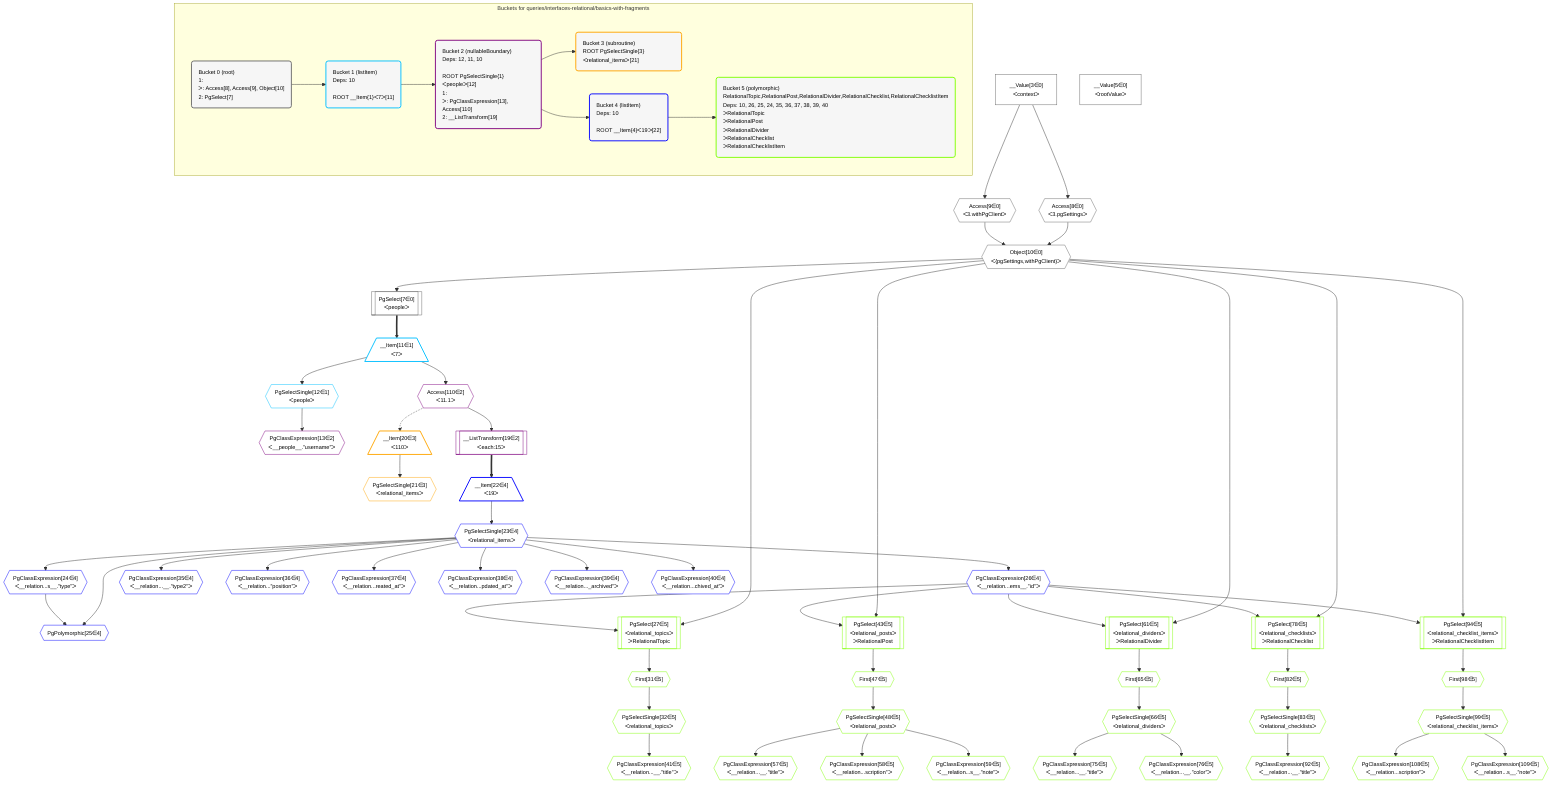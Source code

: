 %%{init: {'themeVariables': { 'fontSize': '12px'}}}%%
graph TD
    classDef path fill:#eee,stroke:#000,color:#000
    classDef plan fill:#fff,stroke-width:1px,color:#000
    classDef itemplan fill:#fff,stroke-width:2px,color:#000
    classDef unbatchedplan fill:#dff,stroke-width:1px,color:#000
    classDef sideeffectplan fill:#fcc,stroke-width:2px,color:#000
    classDef bucket fill:#f6f6f6,color:#000,stroke-width:2px,text-align:left


    %% define steps
    __Value3["__Value[3∈0]<br />ᐸcontextᐳ"]:::plan
    __Value5["__Value[5∈0]<br />ᐸrootValueᐳ"]:::plan
    Access8{{"Access[8∈0]<br />ᐸ3.pgSettingsᐳ"}}:::plan
    Access9{{"Access[9∈0]<br />ᐸ3.withPgClientᐳ"}}:::plan
    Object10{{"Object[10∈0]<br />ᐸ{pgSettings,withPgClient}ᐳ"}}:::plan
    PgSelect7[["PgSelect[7∈0]<br />ᐸpeopleᐳ"]]:::plan
    __Item11[/"__Item[11∈1]<br />ᐸ7ᐳ"\]:::itemplan
    PgSelectSingle12{{"PgSelectSingle[12∈1]<br />ᐸpeopleᐳ"}}:::plan
    PgClassExpression13{{"PgClassExpression[13∈2]<br />ᐸ__people__.”username”ᐳ"}}:::plan
    Access110{{"Access[110∈2]<br />ᐸ11.1ᐳ"}}:::plan
    __ListTransform19[["__ListTransform[19∈2]<br />ᐸeach:15ᐳ"]]:::plan
    __Item20[/"__Item[20∈3]<br />ᐸ110ᐳ"\]:::itemplan
    PgSelectSingle21{{"PgSelectSingle[21∈3]<br />ᐸrelational_itemsᐳ"}}:::plan
    __Item22[/"__Item[22∈4]<br />ᐸ19ᐳ"\]:::itemplan
    PgSelectSingle23{{"PgSelectSingle[23∈4]<br />ᐸrelational_itemsᐳ"}}:::plan
    PgClassExpression24{{"PgClassExpression[24∈4]<br />ᐸ__relation...s__.”type”ᐳ"}}:::plan
    PgPolymorphic25{{"PgPolymorphic[25∈4]"}}:::plan
    PgClassExpression26{{"PgClassExpression[26∈4]<br />ᐸ__relation...ems__.”id”ᐳ"}}:::plan
    PgSelect27[["PgSelect[27∈5]<br />ᐸrelational_topicsᐳ<br />ᐳRelationalTopic"]]:::plan
    First31{{"First[31∈5]"}}:::plan
    PgSelectSingle32{{"PgSelectSingle[32∈5]<br />ᐸrelational_topicsᐳ"}}:::plan
    PgClassExpression35{{"PgClassExpression[35∈4]<br />ᐸ__relation...__.”type2”ᐳ"}}:::plan
    PgClassExpression36{{"PgClassExpression[36∈4]<br />ᐸ__relation...”position”ᐳ"}}:::plan
    PgClassExpression37{{"PgClassExpression[37∈4]<br />ᐸ__relation...reated_at”ᐳ"}}:::plan
    PgClassExpression38{{"PgClassExpression[38∈4]<br />ᐸ__relation...pdated_at”ᐳ"}}:::plan
    PgClassExpression39{{"PgClassExpression[39∈4]<br />ᐸ__relation..._archived”ᐳ"}}:::plan
    PgClassExpression40{{"PgClassExpression[40∈4]<br />ᐸ__relation...chived_at”ᐳ"}}:::plan
    PgClassExpression41{{"PgClassExpression[41∈5]<br />ᐸ__relation...__.”title”ᐳ"}}:::plan
    PgSelect43[["PgSelect[43∈5]<br />ᐸrelational_postsᐳ<br />ᐳRelationalPost"]]:::plan
    First47{{"First[47∈5]"}}:::plan
    PgSelectSingle48{{"PgSelectSingle[48∈5]<br />ᐸrelational_postsᐳ"}}:::plan
    PgClassExpression57{{"PgClassExpression[57∈5]<br />ᐸ__relation...__.”title”ᐳ"}}:::plan
    PgClassExpression58{{"PgClassExpression[58∈5]<br />ᐸ__relation...scription”ᐳ"}}:::plan
    PgClassExpression59{{"PgClassExpression[59∈5]<br />ᐸ__relation...s__.”note”ᐳ"}}:::plan
    PgSelect61[["PgSelect[61∈5]<br />ᐸrelational_dividersᐳ<br />ᐳRelationalDivider"]]:::plan
    First65{{"First[65∈5]"}}:::plan
    PgSelectSingle66{{"PgSelectSingle[66∈5]<br />ᐸrelational_dividersᐳ"}}:::plan
    PgClassExpression75{{"PgClassExpression[75∈5]<br />ᐸ__relation...__.”title”ᐳ"}}:::plan
    PgClassExpression76{{"PgClassExpression[76∈5]<br />ᐸ__relation...__.”color”ᐳ"}}:::plan
    PgSelect78[["PgSelect[78∈5]<br />ᐸrelational_checklistsᐳ<br />ᐳRelationalChecklist"]]:::plan
    First82{{"First[82∈5]"}}:::plan
    PgSelectSingle83{{"PgSelectSingle[83∈5]<br />ᐸrelational_checklistsᐳ"}}:::plan
    PgClassExpression92{{"PgClassExpression[92∈5]<br />ᐸ__relation...__.”title”ᐳ"}}:::plan
    PgSelect94[["PgSelect[94∈5]<br />ᐸrelational_checklist_itemsᐳ<br />ᐳRelationalChecklistItem"]]:::plan
    First98{{"First[98∈5]"}}:::plan
    PgSelectSingle99{{"PgSelectSingle[99∈5]<br />ᐸrelational_checklist_itemsᐳ"}}:::plan
    PgClassExpression108{{"PgClassExpression[108∈5]<br />ᐸ__relation...scription”ᐳ"}}:::plan
    PgClassExpression109{{"PgClassExpression[109∈5]<br />ᐸ__relation...s__.”note”ᐳ"}}:::plan

    %% plan dependencies
    __Value3 --> Access8
    __Value3 --> Access9
    Access8 & Access9 --> Object10
    Object10 --> PgSelect7
    PgSelect7 ==> __Item11
    __Item11 --> PgSelectSingle12
    PgSelectSingle12 --> PgClassExpression13
    __Item11 --> Access110
    Access110 --> __ListTransform19
    Access110 -.-> __Item20
    __Item20 --> PgSelectSingle21
    __ListTransform19 ==> __Item22
    __Item22 --> PgSelectSingle23
    PgSelectSingle23 --> PgClassExpression24
    PgSelectSingle23 & PgClassExpression24 --> PgPolymorphic25
    PgSelectSingle23 --> PgClassExpression26
    Object10 & PgClassExpression26 --> PgSelect27
    PgSelect27 --> First31
    First31 --> PgSelectSingle32
    PgSelectSingle23 --> PgClassExpression35
    PgSelectSingle23 --> PgClassExpression36
    PgSelectSingle23 --> PgClassExpression37
    PgSelectSingle23 --> PgClassExpression38
    PgSelectSingle23 --> PgClassExpression39
    PgSelectSingle23 --> PgClassExpression40
    PgSelectSingle32 --> PgClassExpression41
    Object10 & PgClassExpression26 --> PgSelect43
    PgSelect43 --> First47
    First47 --> PgSelectSingle48
    PgSelectSingle48 --> PgClassExpression57
    PgSelectSingle48 --> PgClassExpression58
    PgSelectSingle48 --> PgClassExpression59
    Object10 & PgClassExpression26 --> PgSelect61
    PgSelect61 --> First65
    First65 --> PgSelectSingle66
    PgSelectSingle66 --> PgClassExpression75
    PgSelectSingle66 --> PgClassExpression76
    Object10 & PgClassExpression26 --> PgSelect78
    PgSelect78 --> First82
    First82 --> PgSelectSingle83
    PgSelectSingle83 --> PgClassExpression92
    Object10 & PgClassExpression26 --> PgSelect94
    PgSelect94 --> First98
    First98 --> PgSelectSingle99
    PgSelectSingle99 --> PgClassExpression108
    PgSelectSingle99 --> PgClassExpression109

    subgraph "Buckets for queries/interfaces-relational/basics-with-fragments"
    Bucket0("Bucket 0 (root)<br />1: <br />ᐳ: Access[8], Access[9], Object[10]<br />2: PgSelect[7]"):::bucket
    classDef bucket0 stroke:#696969
    class Bucket0,__Value3,__Value5,PgSelect7,Access8,Access9,Object10 bucket0
    Bucket1("Bucket 1 (listItem)<br />Deps: 10<br /><br />ROOT __Item{1}ᐸ7ᐳ[11]"):::bucket
    classDef bucket1 stroke:#00bfff
    class Bucket1,__Item11,PgSelectSingle12 bucket1
    Bucket2("Bucket 2 (nullableBoundary)<br />Deps: 12, 11, 10<br /><br />ROOT PgSelectSingle{1}ᐸpeopleᐳ[12]<br />1: <br />ᐳ: PgClassExpression[13], Access[110]<br />2: __ListTransform[19]"):::bucket
    classDef bucket2 stroke:#7f007f
    class Bucket2,PgClassExpression13,__ListTransform19,Access110 bucket2
    Bucket3("Bucket 3 (subroutine)<br />ROOT PgSelectSingle{3}ᐸrelational_itemsᐳ[21]"):::bucket
    classDef bucket3 stroke:#ffa500
    class Bucket3,__Item20,PgSelectSingle21 bucket3
    Bucket4("Bucket 4 (listItem)<br />Deps: 10<br /><br />ROOT __Item{4}ᐸ19ᐳ[22]"):::bucket
    classDef bucket4 stroke:#0000ff
    class Bucket4,__Item22,PgSelectSingle23,PgClassExpression24,PgPolymorphic25,PgClassExpression26,PgClassExpression35,PgClassExpression36,PgClassExpression37,PgClassExpression38,PgClassExpression39,PgClassExpression40 bucket4
    Bucket5("Bucket 5 (polymorphic)<br />RelationalTopic,RelationalPost,RelationalDivider,RelationalChecklist,RelationalChecklistItem<br />Deps: 10, 26, 25, 24, 35, 36, 37, 38, 39, 40<br />ᐳRelationalTopic<br />ᐳRelationalPost<br />ᐳRelationalDivider<br />ᐳRelationalChecklist<br />ᐳRelationalChecklistItem"):::bucket
    classDef bucket5 stroke:#7fff00
    class Bucket5,PgSelect27,First31,PgSelectSingle32,PgClassExpression41,PgSelect43,First47,PgSelectSingle48,PgClassExpression57,PgClassExpression58,PgClassExpression59,PgSelect61,First65,PgSelectSingle66,PgClassExpression75,PgClassExpression76,PgSelect78,First82,PgSelectSingle83,PgClassExpression92,PgSelect94,First98,PgSelectSingle99,PgClassExpression108,PgClassExpression109 bucket5
    Bucket0 --> Bucket1
    Bucket1 --> Bucket2
    Bucket2 --> Bucket3 & Bucket4
    Bucket4 --> Bucket5
    end